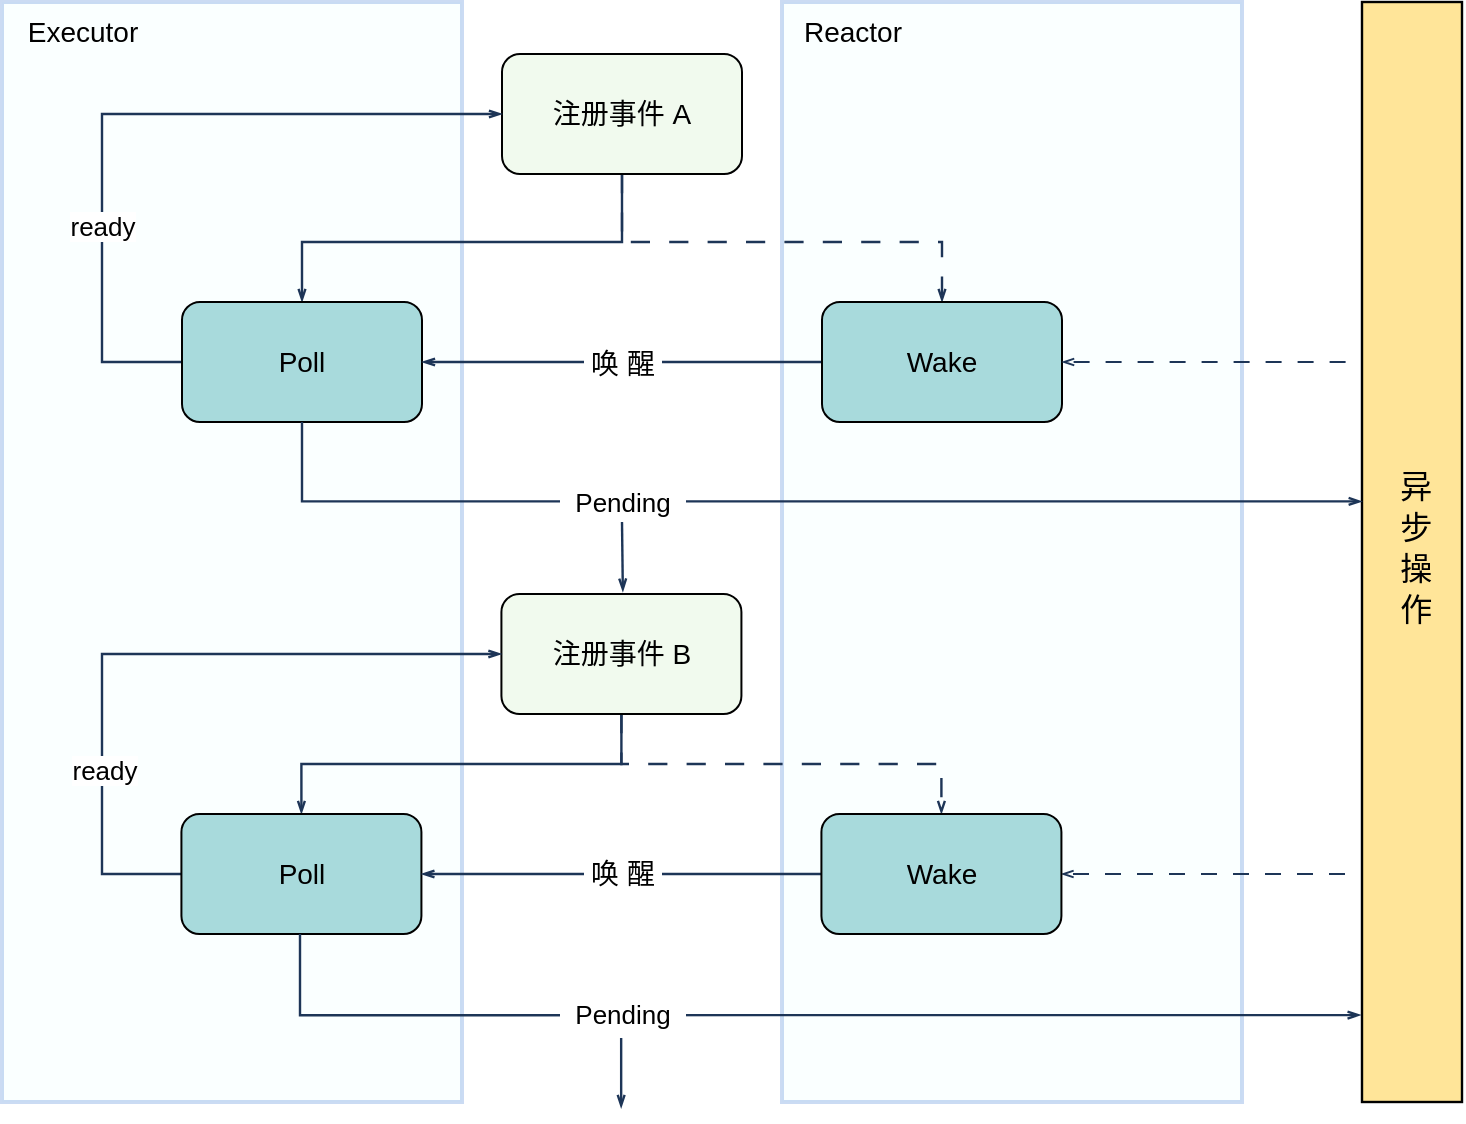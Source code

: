 <mxfile version="27.0.5">
  <diagram name="第 1 页" id="iKuvkp4sDonL9uLmCRa8">
    <mxGraphModel dx="1384" dy="966" grid="1" gridSize="10" guides="1" tooltips="1" connect="1" arrows="1" fold="1" page="1" pageScale="1" pageWidth="827" pageHeight="1169" background="none" math="0" shadow="0">
      <root>
        <mxCell id="0" />
        <mxCell id="1" parent="0" />
        <mxCell id="LLEhB4PawvBGqkKBVfJd-87" value="" style="rounded=0;whiteSpace=wrap;html=1;fillColor=#F2FFFE;glass=0;strokeColor=#7EA6E0;strokeWidth=2;fillStyle=auto;gradientColor=none;opacity=40;" vertex="1" parent="1">
          <mxGeometry x="460" y="70" width="230" height="550" as="geometry" />
        </mxCell>
        <mxCell id="LLEhB4PawvBGqkKBVfJd-84" value="" style="rounded=0;whiteSpace=wrap;html=1;fillColor=#F2FFFE;glass=0;strokeColor=#7EA6E0;strokeWidth=2;fillStyle=auto;gradientColor=none;opacity=40;" vertex="1" parent="1">
          <mxGeometry x="70" y="70" width="230" height="550" as="geometry" />
        </mxCell>
        <mxCell id="LLEhB4PawvBGqkKBVfJd-24" style="edgeStyle=orthogonalEdgeStyle;rounded=0;orthogonalLoop=1;jettySize=auto;html=1;exitX=0.5;exitY=1;exitDx=0;exitDy=0;entryX=0.5;entryY=0;entryDx=0;entryDy=0;endSize=4;fontColor=#000000;fillColor=none;fontSize=14;fontStyle=1;spacing=2;strokeColor=#1D3557;spacingTop=0;fontFamily=Helvetica;strokeWidth=1.2;endArrow=openThin;endFill=0;" edge="1" parent="1" source="LLEhB4PawvBGqkKBVfJd-1" target="LLEhB4PawvBGqkKBVfJd-2">
          <mxGeometry relative="1" as="geometry">
            <mxPoint x="220" y="220" as="targetPoint" />
            <Array as="points">
              <mxPoint x="380" y="190" />
              <mxPoint x="220" y="190" />
            </Array>
          </mxGeometry>
        </mxCell>
        <mxCell id="LLEhB4PawvBGqkKBVfJd-25" style="edgeStyle=orthogonalEdgeStyle;rounded=0;orthogonalLoop=1;jettySize=auto;html=1;exitX=0.5;exitY=1;exitDx=0;exitDy=0;entryX=0.5;entryY=0;entryDx=0;entryDy=0;dashed=1;dashPattern=8 8;endSize=4;fontColor=#000000;fillColor=none;fontSize=14;fontStyle=1;spacing=2;strokeColor=#1D3557;spacingTop=0;fontFamily=Helvetica;strokeWidth=1.2;endArrow=openThin;endFill=0;" edge="1" parent="1" source="LLEhB4PawvBGqkKBVfJd-1" target="LLEhB4PawvBGqkKBVfJd-3">
          <mxGeometry relative="1" as="geometry">
            <mxPoint x="540" y="220" as="targetPoint" />
            <Array as="points">
              <mxPoint x="380" y="190" />
              <mxPoint x="540" y="190" />
            </Array>
          </mxGeometry>
        </mxCell>
        <mxCell id="LLEhB4PawvBGqkKBVfJd-1" value="注册事件 A" style="rounded=1;whiteSpace=wrap;html=1;fillColor=#F1FAEE;fontColor=#000000;fontSize=14;fontStyle=0;spacing=2;strokeColor=default;spacingTop=0;fontFamily=Helvetica;" vertex="1" parent="1">
          <mxGeometry x="320" y="96" width="120" height="60" as="geometry" />
        </mxCell>
        <mxCell id="LLEhB4PawvBGqkKBVfJd-79" style="edgeStyle=orthogonalEdgeStyle;rounded=0;orthogonalLoop=1;jettySize=auto;html=1;entryX=0;entryY=0.5;entryDx=0;entryDy=0;fontFamily=Helvetica;fontColor=#000000;strokeColor=#1D3557;strokeWidth=1.2;endArrow=openThin;endFill=0;endSize=4;" edge="1" parent="1" source="LLEhB4PawvBGqkKBVfJd-2" target="LLEhB4PawvBGqkKBVfJd-1">
          <mxGeometry relative="1" as="geometry">
            <Array as="points">
              <mxPoint x="120" y="250" />
              <mxPoint x="120" y="126" />
            </Array>
          </mxGeometry>
        </mxCell>
        <mxCell id="LLEhB4PawvBGqkKBVfJd-80" value="ready" style="edgeLabel;html=1;align=center;verticalAlign=middle;resizable=0;points=[];fontSize=13;fontFamily=Helvetica;fontColor=#000000;" vertex="1" connectable="0" parent="LLEhB4PawvBGqkKBVfJd-79">
          <mxGeometry x="-0.44" relative="1" as="geometry">
            <mxPoint y="-6" as="offset" />
          </mxGeometry>
        </mxCell>
        <mxCell id="LLEhB4PawvBGqkKBVfJd-2" value="Poll" style="rounded=1;whiteSpace=wrap;html=1;fillColor=#A8DADC;fontColor=#000000;fontSize=14;fontStyle=0;spacing=2;strokeColor=default;spacingTop=0;fontFamily=Helvetica;" vertex="1" parent="1">
          <mxGeometry x="160" y="220" width="120" height="60" as="geometry" />
        </mxCell>
        <mxCell id="LLEhB4PawvBGqkKBVfJd-26" style="edgeStyle=orthogonalEdgeStyle;rounded=0;orthogonalLoop=1;jettySize=auto;html=1;entryX=1;entryY=0.5;entryDx=0;entryDy=0;endSize=4;fontColor=#000000;fillColor=none;fontSize=14;fontStyle=1;spacing=2;strokeColor=#1D3557;spacingTop=0;fontFamily=Helvetica;strokeWidth=1.2;endArrow=openThin;endFill=0;" edge="1" parent="1" source="LLEhB4PawvBGqkKBVfJd-3" target="LLEhB4PawvBGqkKBVfJd-2">
          <mxGeometry relative="1" as="geometry" />
        </mxCell>
        <mxCell id="LLEhB4PawvBGqkKBVfJd-63" value="&lt;font&gt;&amp;nbsp;唤 醒&amp;nbsp;&lt;/font&gt;" style="edgeLabel;html=1;align=center;verticalAlign=middle;resizable=0;points=[];fontSize=14;fontFamily=Helvetica;fontColor=#000000;" vertex="1" connectable="0" parent="LLEhB4PawvBGqkKBVfJd-26">
          <mxGeometry x="-0.057" y="2" relative="1" as="geometry">
            <mxPoint x="-6" y="-1" as="offset" />
          </mxGeometry>
        </mxCell>
        <mxCell id="LLEhB4PawvBGqkKBVfJd-3" value="Wake" style="rounded=1;whiteSpace=wrap;html=1;fillColor=#A8DADC;fontColor=#000000;fontSize=14;fontStyle=0;spacing=2;strokeColor=default;spacingTop=0;fontFamily=Helvetica;" vertex="1" parent="1">
          <mxGeometry x="480" y="220" width="120" height="60" as="geometry" />
        </mxCell>
        <mxCell id="LLEhB4PawvBGqkKBVfJd-90" style="edgeStyle=orthogonalEdgeStyle;rounded=0;orthogonalLoop=1;jettySize=auto;html=1;exitX=0.022;exitY=0.286;exitDx=0;exitDy=0;exitPerimeter=0;endArrow=openThin;endFill=0;endSize=4;dashed=1;dashPattern=8 8;strokeColor=#1D3557;" edge="1" parent="1" source="LLEhB4PawvBGqkKBVfJd-17" target="LLEhB4PawvBGqkKBVfJd-3">
          <mxGeometry relative="1" as="geometry">
            <Array as="points">
              <mxPoint x="751" y="250" />
            </Array>
          </mxGeometry>
        </mxCell>
        <mxCell id="LLEhB4PawvBGqkKBVfJd-91" style="edgeStyle=orthogonalEdgeStyle;rounded=0;orthogonalLoop=1;jettySize=auto;html=1;exitX=0;exitY=0.75;exitDx=0;exitDy=0;endArrow=openThin;endFill=0;endSize=4;dashed=1;dashPattern=8 8;strokeColor=#1D3557;" edge="1" parent="1" source="LLEhB4PawvBGqkKBVfJd-17" target="LLEhB4PawvBGqkKBVfJd-44">
          <mxGeometry relative="1" as="geometry">
            <Array as="points">
              <mxPoint x="750" y="506" />
            </Array>
          </mxGeometry>
        </mxCell>
        <mxCell id="LLEhB4PawvBGqkKBVfJd-17" value="异 步 操 作&amp;nbsp;" style="rounded=0;whiteSpace=wrap;html=1;fillColor=#FFE599;fontSize=16;fontStyle=0;spacing=2;spacingTop=0;textDirection=vertical-lr;strokeWidth=1.2;fontFamily=Helvetica;fontColor=#000000;" vertex="1" parent="1">
          <mxGeometry x="750" y="70" width="50" height="550" as="geometry" />
        </mxCell>
        <mxCell id="LLEhB4PawvBGqkKBVfJd-21" value="Executor" style="text;html=1;align=center;verticalAlign=middle;resizable=0;points=[];autosize=1;fontFamily=Helvetica;fillColor=none;fontSize=14;fontStyle=0;spacing=2;fontColor=light-dark(#000000, #ff7b86);" vertex="1" parent="1">
          <mxGeometry x="70.0" y="70" width="80" height="30" as="geometry" />
        </mxCell>
        <mxCell id="LLEhB4PawvBGqkKBVfJd-37" style="edgeStyle=orthogonalEdgeStyle;rounded=0;orthogonalLoop=1;jettySize=auto;html=1;exitX=0.5;exitY=1;exitDx=0;exitDy=0;entryX=0.5;entryY=0;entryDx=0;entryDy=0;endSize=4;fontColor=#000000;fillColor=none;fontSize=14;fontStyle=1;spacing=2;strokeColor=#1D3557;spacingTop=0;fontFamily=Helvetica;strokeWidth=1.2;endArrow=openThin;endFill=0;" edge="1" parent="1" source="LLEhB4PawvBGqkKBVfJd-39" target="LLEhB4PawvBGqkKBVfJd-42">
          <mxGeometry relative="1" as="geometry">
            <mxPoint x="219.71" y="513" as="targetPoint" />
          </mxGeometry>
        </mxCell>
        <mxCell id="LLEhB4PawvBGqkKBVfJd-38" style="edgeStyle=orthogonalEdgeStyle;rounded=0;orthogonalLoop=1;jettySize=auto;html=1;exitX=0.5;exitY=1;exitDx=0;exitDy=0;entryX=0.5;entryY=0;entryDx=0;entryDy=0;dashed=1;dashPattern=8 8;endSize=4;fontColor=#000000;fillColor=none;fontSize=14;fontStyle=1;spacing=2;strokeColor=#1D3557;spacingTop=0;fontFamily=Helvetica;strokeWidth=1.2;endArrow=openThin;endFill=0;" edge="1" parent="1" source="LLEhB4PawvBGqkKBVfJd-39" target="LLEhB4PawvBGqkKBVfJd-44">
          <mxGeometry relative="1" as="geometry">
            <mxPoint x="539.71" y="513" as="targetPoint" />
          </mxGeometry>
        </mxCell>
        <mxCell id="LLEhB4PawvBGqkKBVfJd-39" value="注册事件 B" style="rounded=1;whiteSpace=wrap;html=1;fillColor=#F1FAEE;fontColor=#000000;fontSize=14;fontStyle=0;spacing=2;strokeColor=default;spacingTop=0;fontFamily=Helvetica;" vertex="1" parent="1">
          <mxGeometry x="319.71" y="366" width="120" height="60" as="geometry" />
        </mxCell>
        <mxCell id="LLEhB4PawvBGqkKBVfJd-77" style="edgeStyle=orthogonalEdgeStyle;rounded=0;orthogonalLoop=1;jettySize=auto;html=1;entryX=0;entryY=0.5;entryDx=0;entryDy=0;fontFamily=Helvetica;fontColor=#000000;strokeColor=#1D3557;strokeWidth=1.2;endArrow=openThin;endFill=0;endSize=4;" edge="1" parent="1" source="LLEhB4PawvBGqkKBVfJd-42" target="LLEhB4PawvBGqkKBVfJd-39">
          <mxGeometry relative="1" as="geometry">
            <Array as="points">
              <mxPoint x="120" y="506" />
              <mxPoint x="120" y="396" />
            </Array>
          </mxGeometry>
        </mxCell>
        <mxCell id="LLEhB4PawvBGqkKBVfJd-78" value="ready" style="edgeLabel;html=1;align=center;verticalAlign=middle;resizable=0;points=[];fontSize=13;fontFamily=Helvetica;fontColor=#000000;" vertex="1" connectable="0" parent="LLEhB4PawvBGqkKBVfJd-77">
          <mxGeometry x="-0.531" y="-1" relative="1" as="geometry">
            <mxPoint y="-10" as="offset" />
          </mxGeometry>
        </mxCell>
        <mxCell id="LLEhB4PawvBGqkKBVfJd-42" value="Poll" style="rounded=1;whiteSpace=wrap;html=1;fillColor=#A8DADC;fontColor=#000000;fontSize=14;fontStyle=0;spacing=2;strokeColor=default;spacingTop=0;fontFamily=Helvetica;" vertex="1" parent="1">
          <mxGeometry x="159.71" y="476" width="120" height="60" as="geometry" />
        </mxCell>
        <mxCell id="LLEhB4PawvBGqkKBVfJd-43" style="edgeStyle=orthogonalEdgeStyle;rounded=0;orthogonalLoop=1;jettySize=auto;html=1;entryX=1;entryY=0.5;entryDx=0;entryDy=0;endSize=4;fontColor=#000000;fillColor=none;fontSize=14;fontStyle=1;spacing=2;strokeColor=#1D3557;spacingTop=0;fontFamily=Helvetica;strokeWidth=1.2;endArrow=openThin;endFill=0;" edge="1" parent="1" source="LLEhB4PawvBGqkKBVfJd-44" target="LLEhB4PawvBGqkKBVfJd-42">
          <mxGeometry relative="1" as="geometry" />
        </mxCell>
        <mxCell id="LLEhB4PawvBGqkKBVfJd-44" value="Wake" style="rounded=1;whiteSpace=wrap;html=1;fillColor=#A8DADC;fontColor=#000000;fontSize=14;fontStyle=0;spacing=2;strokeColor=default;spacingTop=0;fontFamily=Helvetica;" vertex="1" parent="1">
          <mxGeometry x="479.71" y="476" width="120" height="60" as="geometry" />
        </mxCell>
        <mxCell id="LLEhB4PawvBGqkKBVfJd-72" style="edgeStyle=orthogonalEdgeStyle;rounded=0;orthogonalLoop=1;jettySize=auto;html=1;exitX=0.5;exitY=1;exitDx=0;exitDy=0;fontFamily=Helvetica;fontColor=#000000;strokeColor=#1D3557;strokeWidth=1.2;endArrow=openThin;endFill=0;endSize=4;entryX=-0.003;entryY=0.454;entryDx=0;entryDy=0;entryPerimeter=0;" edge="1" parent="1" source="LLEhB4PawvBGqkKBVfJd-2" target="LLEhB4PawvBGqkKBVfJd-17">
          <mxGeometry relative="1" as="geometry">
            <mxPoint x="720" y="400" as="targetPoint" />
            <Array as="points">
              <mxPoint x="220" y="320" />
            </Array>
          </mxGeometry>
        </mxCell>
        <mxCell id="LLEhB4PawvBGqkKBVfJd-73" value="&amp;nbsp; Pending&amp;nbsp;&amp;nbsp;" style="edgeLabel;html=1;align=center;verticalAlign=middle;resizable=0;points=[];fontSize=13;fontFamily=Helvetica;fontColor=#000000;" vertex="1" connectable="0" parent="LLEhB4PawvBGqkKBVfJd-72">
          <mxGeometry x="-0.328" y="-2" relative="1" as="geometry">
            <mxPoint x="8" y="-2" as="offset" />
          </mxGeometry>
        </mxCell>
        <mxCell id="LLEhB4PawvBGqkKBVfJd-75" value="" style="endArrow=openThin;html=1;rounded=0;entryX=0.506;entryY=-0.02;entryDx=0;entryDy=0;entryPerimeter=0;fontFamily=Helvetica;fontColor=#000000;strokeColor=#1D3557;strokeWidth=1.2;endFill=0;endSize=4;" edge="1" parent="1" target="LLEhB4PawvBGqkKBVfJd-39">
          <mxGeometry width="50" height="50" relative="1" as="geometry">
            <mxPoint x="380" y="330" as="sourcePoint" />
            <mxPoint x="410" y="330" as="targetPoint" />
          </mxGeometry>
        </mxCell>
        <mxCell id="LLEhB4PawvBGqkKBVfJd-81" style="edgeStyle=orthogonalEdgeStyle;rounded=0;orthogonalLoop=1;jettySize=auto;html=1;entryX=-0.014;entryY=0.921;entryDx=0;entryDy=0;entryPerimeter=0;exitX=0.5;exitY=1;exitDx=0;exitDy=0;fontFamily=Helvetica;fontColor=#000000;strokeColor=#1D3557;strokeWidth=1.2;endArrow=openThin;endFill=0;endSize=4;" edge="1" parent="1" target="LLEhB4PawvBGqkKBVfJd-17">
          <mxGeometry relative="1" as="geometry">
            <mxPoint x="219" y="536" as="sourcePoint" />
            <mxPoint x="710" y="560" as="targetPoint" />
            <Array as="points">
              <mxPoint x="219" y="577" />
            </Array>
          </mxGeometry>
        </mxCell>
        <mxCell id="LLEhB4PawvBGqkKBVfJd-82" value="&amp;nbsp; Pending&amp;nbsp;&amp;nbsp;" style="edgeLabel;html=1;align=center;verticalAlign=middle;resizable=0;points=[];fontSize=13;fontFamily=Helvetica;fontColor=#000000;" vertex="1" connectable="0" parent="LLEhB4PawvBGqkKBVfJd-81">
          <mxGeometry x="-0.328" y="-2" relative="1" as="geometry">
            <mxPoint x="9" y="-3" as="offset" />
          </mxGeometry>
        </mxCell>
        <mxCell id="LLEhB4PawvBGqkKBVfJd-83" value="" style="endArrow=openThin;html=1;rounded=0;entryX=0.506;entryY=-0.02;entryDx=0;entryDy=0;entryPerimeter=0;fontFamily=Helvetica;fontColor=#000000;strokeColor=#1D3557;strokeWidth=1.2;endFill=0;endSize=4;" edge="1" parent="1">
          <mxGeometry width="50" height="50" relative="1" as="geometry">
            <mxPoint x="379.58" y="588" as="sourcePoint" />
            <mxPoint x="379.58" y="623" as="targetPoint" />
          </mxGeometry>
        </mxCell>
        <mxCell id="LLEhB4PawvBGqkKBVfJd-88" value="Reactor" style="text;html=1;align=center;verticalAlign=middle;resizable=0;points=[];autosize=1;fontFamily=Helvetica;fillColor=none;fontSize=14;fontStyle=0;spacing=2;fontColor=#000000;" vertex="1" parent="1">
          <mxGeometry x="460" y="70" width="70" height="30" as="geometry" />
        </mxCell>
        <mxCell id="LLEhB4PawvBGqkKBVfJd-92" value="&lt;font&gt;&amp;nbsp;唤 醒&amp;nbsp;&lt;/font&gt;" style="edgeLabel;html=1;align=center;verticalAlign=middle;resizable=0;points=[];fontSize=14;fontFamily=Helvetica;fontColor=#000000;" vertex="1" connectable="0" parent="1">
          <mxGeometry x="380" y="506" as="geometry" />
        </mxCell>
      </root>
    </mxGraphModel>
  </diagram>
</mxfile>
